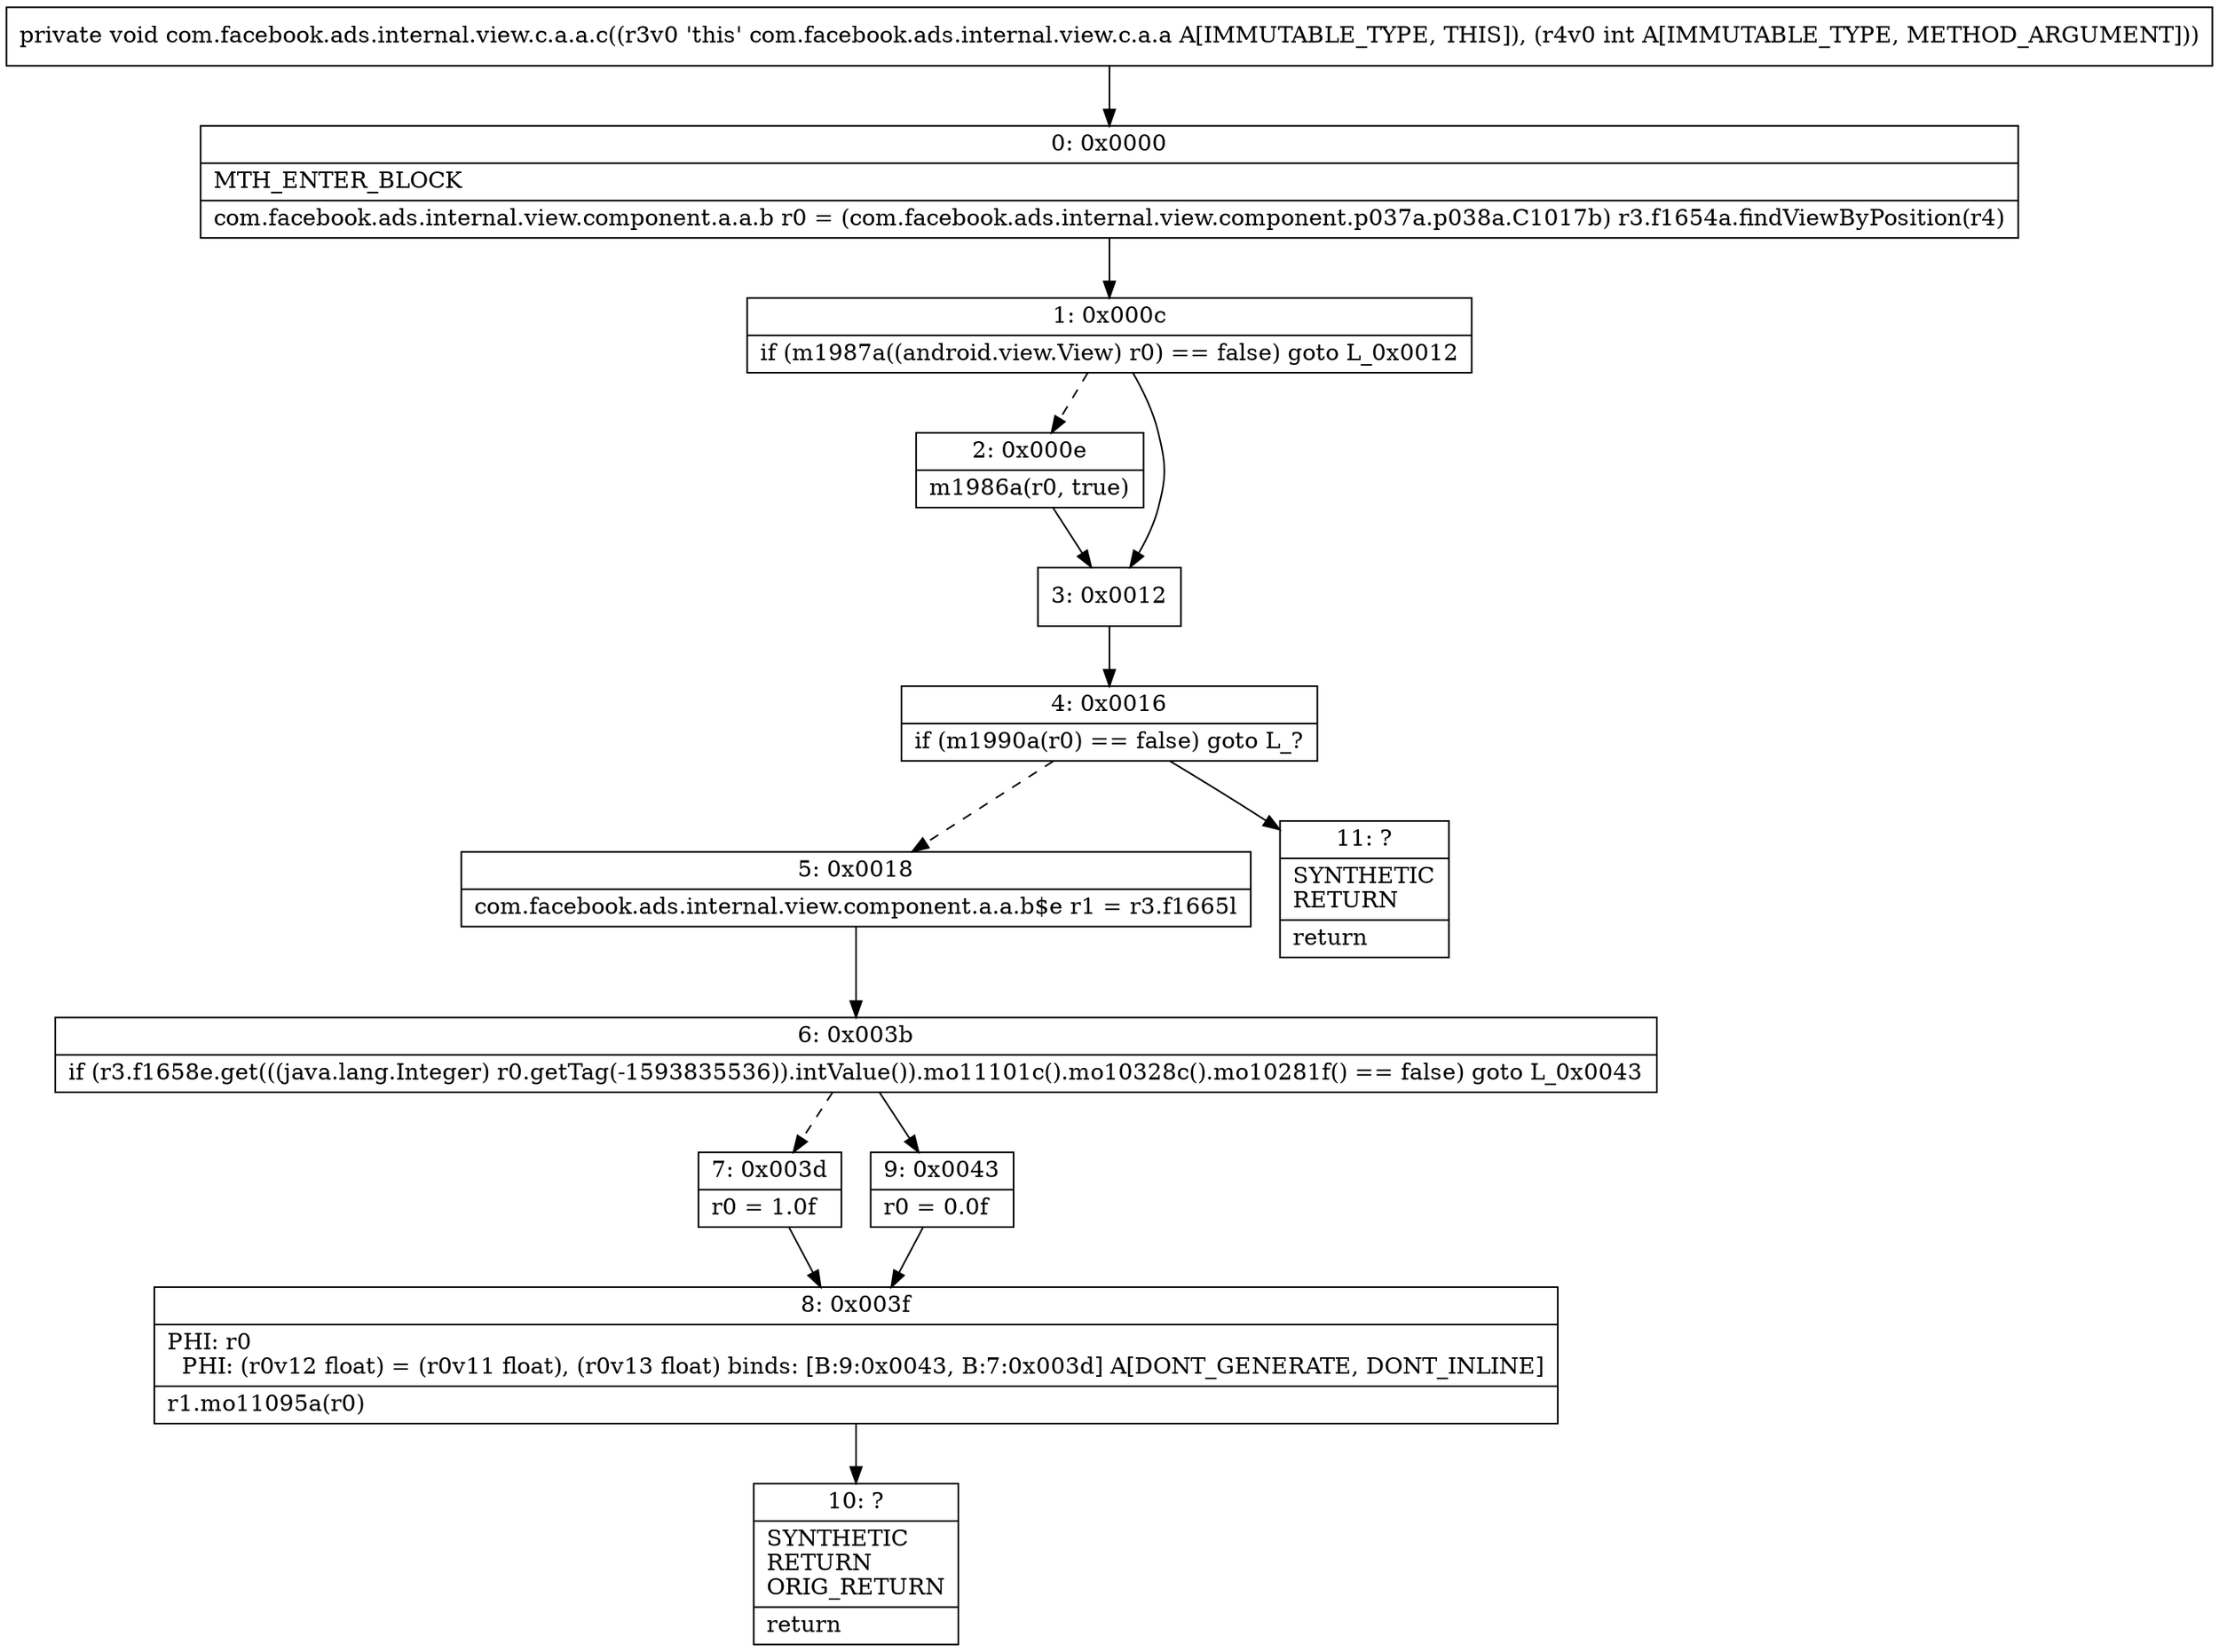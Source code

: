digraph "CFG forcom.facebook.ads.internal.view.c.a.a.c(I)V" {
Node_0 [shape=record,label="{0\:\ 0x0000|MTH_ENTER_BLOCK\l|com.facebook.ads.internal.view.component.a.a.b r0 = (com.facebook.ads.internal.view.component.p037a.p038a.C1017b) r3.f1654a.findViewByPosition(r4)\l}"];
Node_1 [shape=record,label="{1\:\ 0x000c|if (m1987a((android.view.View) r0) == false) goto L_0x0012\l}"];
Node_2 [shape=record,label="{2\:\ 0x000e|m1986a(r0, true)\l}"];
Node_3 [shape=record,label="{3\:\ 0x0012}"];
Node_4 [shape=record,label="{4\:\ 0x0016|if (m1990a(r0) == false) goto L_?\l}"];
Node_5 [shape=record,label="{5\:\ 0x0018|com.facebook.ads.internal.view.component.a.a.b$e r1 = r3.f1665l\l}"];
Node_6 [shape=record,label="{6\:\ 0x003b|if (r3.f1658e.get(((java.lang.Integer) r0.getTag(\-1593835536)).intValue()).mo11101c().mo10328c().mo10281f() == false) goto L_0x0043\l}"];
Node_7 [shape=record,label="{7\:\ 0x003d|r0 = 1.0f\l}"];
Node_8 [shape=record,label="{8\:\ 0x003f|PHI: r0 \l  PHI: (r0v12 float) = (r0v11 float), (r0v13 float) binds: [B:9:0x0043, B:7:0x003d] A[DONT_GENERATE, DONT_INLINE]\l|r1.mo11095a(r0)\l}"];
Node_9 [shape=record,label="{9\:\ 0x0043|r0 = 0.0f\l}"];
Node_10 [shape=record,label="{10\:\ ?|SYNTHETIC\lRETURN\lORIG_RETURN\l|return\l}"];
Node_11 [shape=record,label="{11\:\ ?|SYNTHETIC\lRETURN\l|return\l}"];
MethodNode[shape=record,label="{private void com.facebook.ads.internal.view.c.a.a.c((r3v0 'this' com.facebook.ads.internal.view.c.a.a A[IMMUTABLE_TYPE, THIS]), (r4v0 int A[IMMUTABLE_TYPE, METHOD_ARGUMENT])) }"];
MethodNode -> Node_0;
Node_0 -> Node_1;
Node_1 -> Node_2[style=dashed];
Node_1 -> Node_3;
Node_2 -> Node_3;
Node_3 -> Node_4;
Node_4 -> Node_5[style=dashed];
Node_4 -> Node_11;
Node_5 -> Node_6;
Node_6 -> Node_7[style=dashed];
Node_6 -> Node_9;
Node_7 -> Node_8;
Node_8 -> Node_10;
Node_9 -> Node_8;
}


